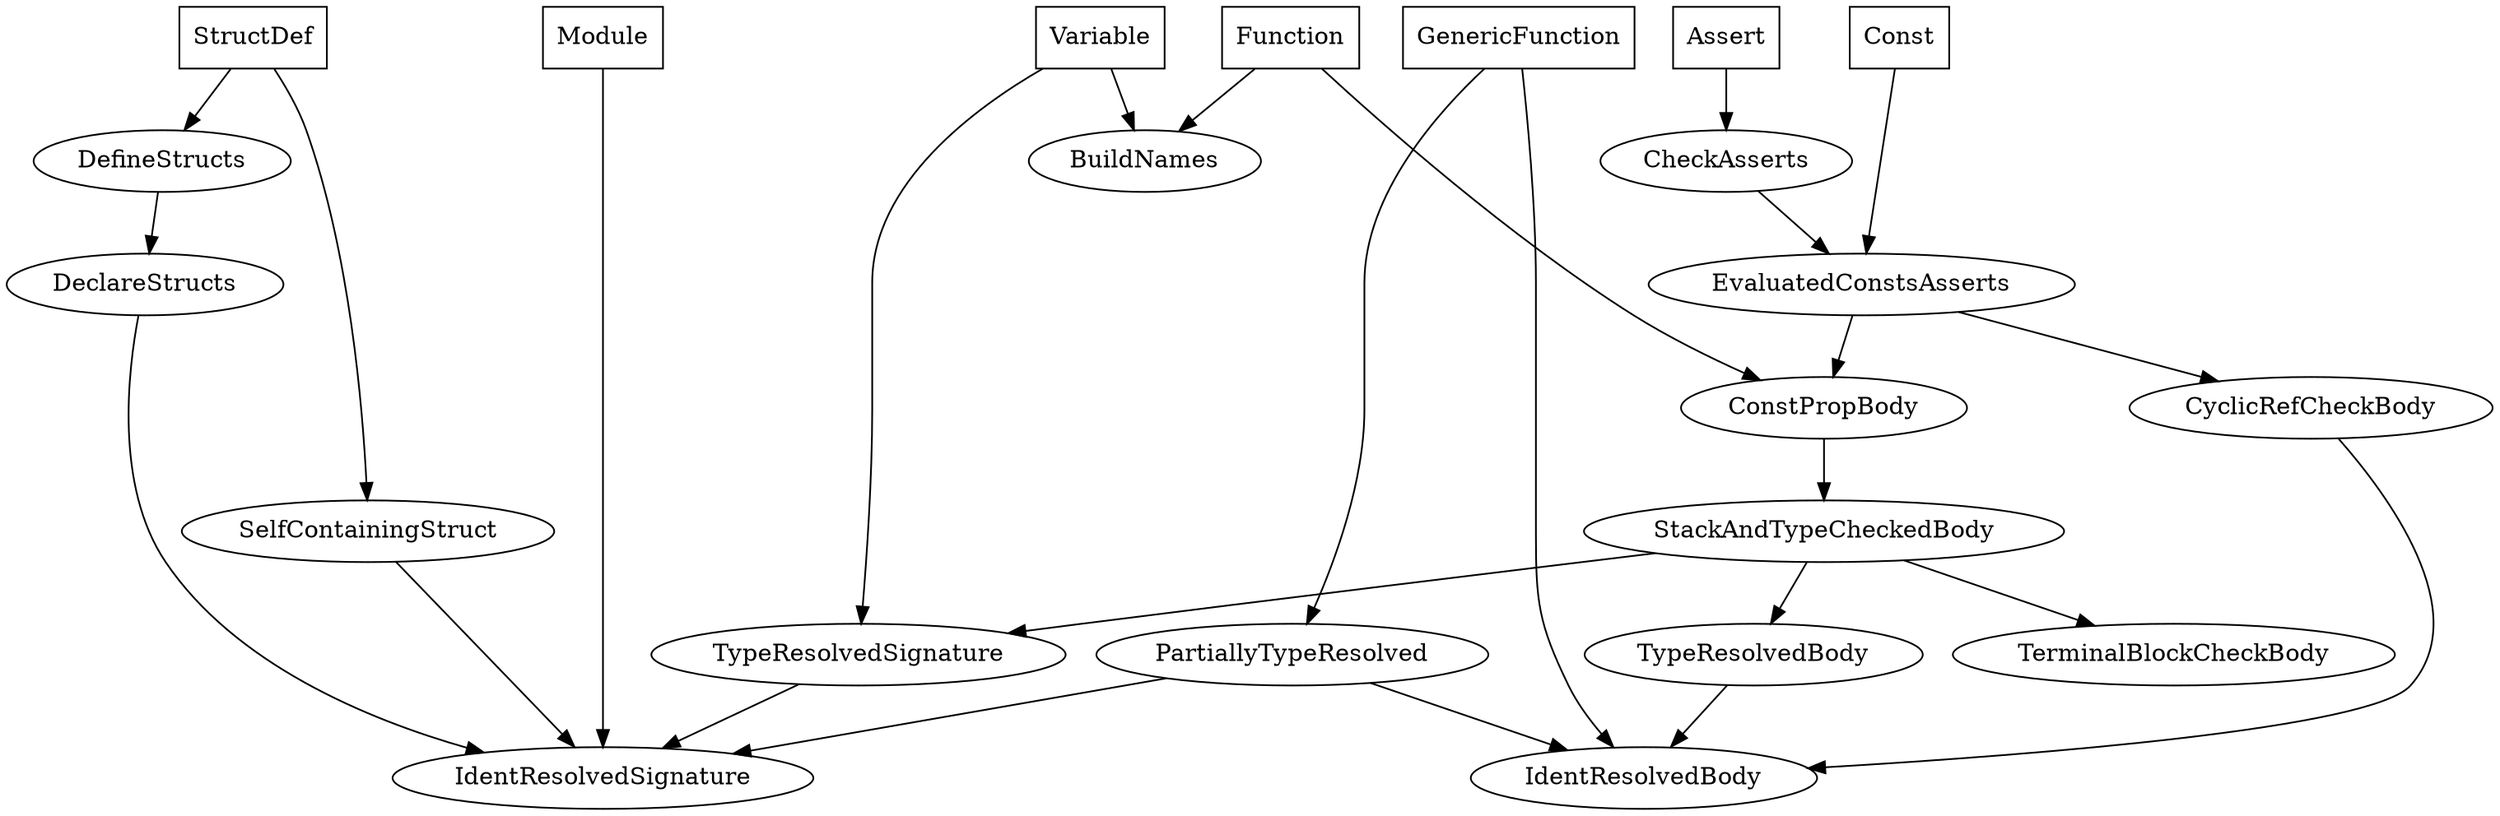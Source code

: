 strict digraph {
    subgraph passes {
        label = "Passes";

        BuildNames,
        CheckAsserts,
        ConstPropBody,
        CyclicRefCheckBody,

        DeclareStructs,
        DefineStructs,
        EvaluatedConstsAsserts,
        IdentResolvedBody,

        IdentResolvedSignature,
        PartiallyTypeResolved,
        SelfContainingStruct,
        StackAndTypeCheckedBody,

        TerminalBlockCheckBody,
        TypeResolvedBody,
        TypeResolvedSignature
    }

    subgraph items {
        rank = same;
        node [shape = "box"]
        label = "Items";

        Module;
        StructDef;
        Variable;
        GenericFunction;
        Assert;
        Const;
        Function;
    }

    CheckAsserts -> EvaluatedConstsAsserts;
    ConstPropBody -> StackAndTypeCheckedBody;
    CyclicRefCheckBody -> IdentResolvedBody;

    DeclareStructs -> IdentResolvedSignature;
    DefineStructs -> DeclareStructs;
    EvaluatedConstsAsserts -> CyclicRefCheckBody;
    EvaluatedConstsAsserts -> ConstPropBody;

    PartiallyTypeResolved -> IdentResolvedBody;
    PartiallyTypeResolved -> IdentResolvedSignature;
    SelfContainingStruct -> IdentResolvedSignature;
    StackAndTypeCheckedBody -> TypeResolvedSignature;
    StackAndTypeCheckedBody -> TypeResolvedBody;
    StackAndTypeCheckedBody -> TerminalBlockCheckBody;

    TypeResolvedBody -> IdentResolvedBody;
    TypeResolvedSignature -> IdentResolvedSignature;

    Module -> IdentResolvedSignature;
    StructDef -> DefineStructs;
    StructDef -> SelfContainingStruct;
    Variable -> BuildNames;
    Variable -> TypeResolvedSignature;
    GenericFunction -> IdentResolvedBody;
    GenericFunction -> PartiallyTypeResolved;
    Assert -> CheckAsserts;
    Const -> EvaluatedConstsAsserts;
    Function -> BuildNames;
    Function -> ConstPropBody;
}